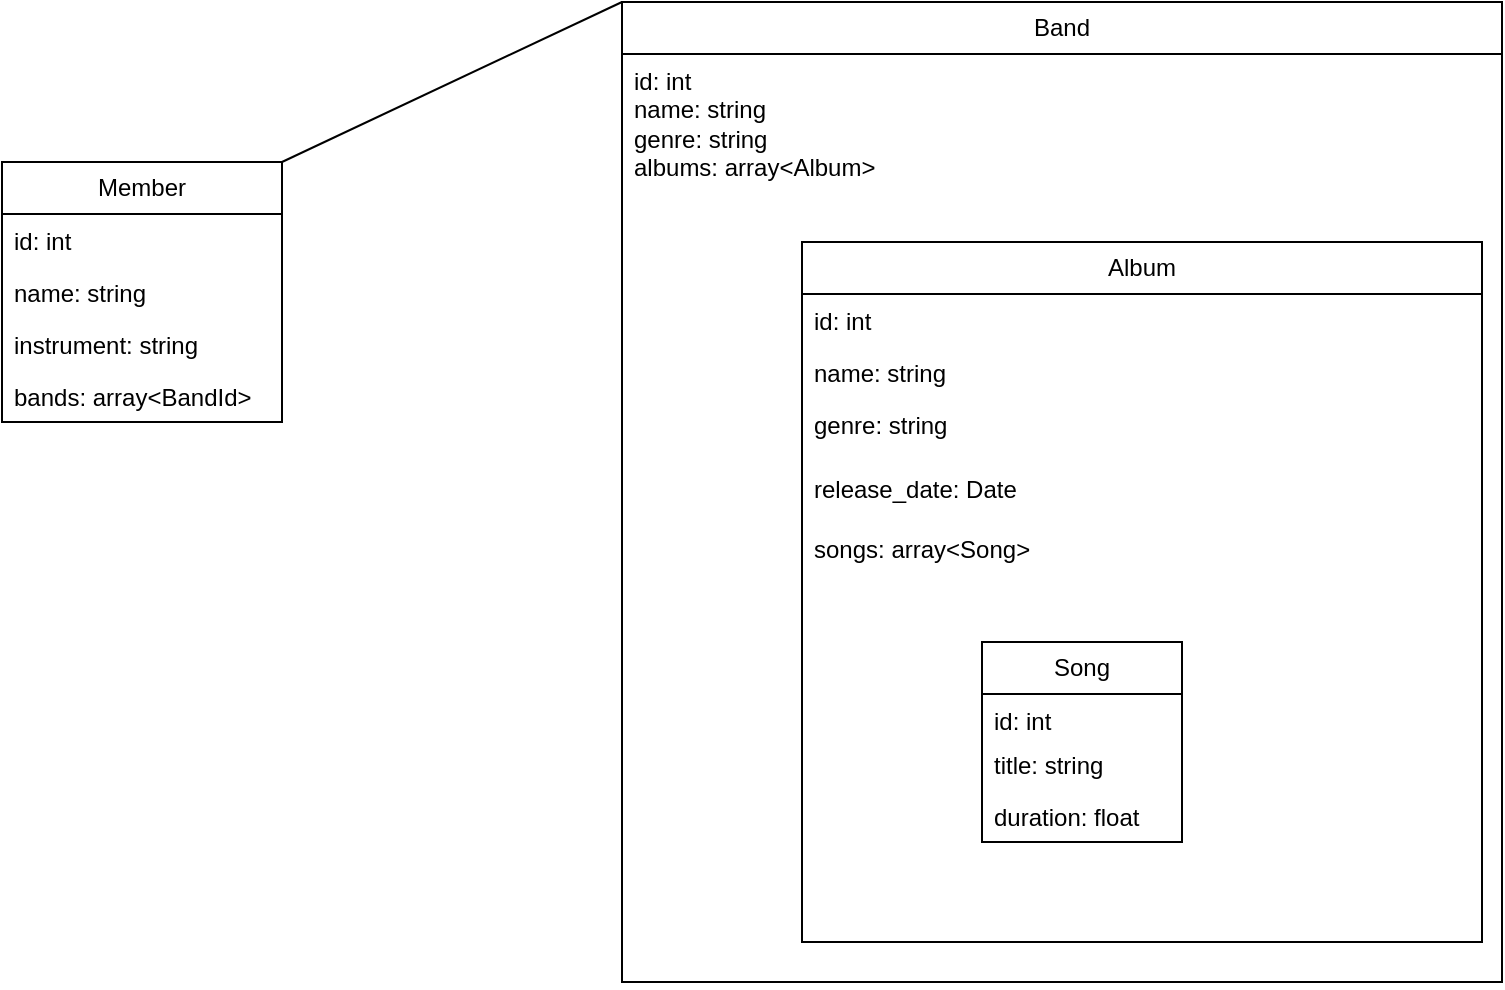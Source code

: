 <mxfile version="24.6.2" type="device">
  <diagram id="pOMA0dAY4TclVlCaUXvc" name="Page-1">
    <mxGraphModel dx="1050" dy="565" grid="1" gridSize="10" guides="1" tooltips="1" connect="1" arrows="1" fold="1" page="1" pageScale="1" pageWidth="827" pageHeight="1169" math="0" shadow="0">
      <root>
        <mxCell id="0" />
        <mxCell id="1" parent="0" />
        <mxCell id="aLihxoTJn38gpujzwYkv-1" value="Band" style="swimlane;fontStyle=0;childLayout=stackLayout;horizontal=1;startSize=26;fillColor=none;horizontalStack=0;resizeParent=1;resizeParentMax=0;resizeLast=0;collapsible=1;marginBottom=0;whiteSpace=wrap;html=1;" parent="1" vertex="1">
          <mxGeometry x="370" y="120" width="440" height="490" as="geometry" />
        </mxCell>
        <mxCell id="aLihxoTJn38gpujzwYkv-2" value="id: int&lt;div&gt;name: string&lt;/div&gt;&lt;div&gt;genre: string&lt;/div&gt;&lt;div&gt;albums: array&amp;lt;Album&amp;gt;&lt;/div&gt;" style="text;strokeColor=none;fillColor=none;align=left;verticalAlign=top;spacingLeft=4;spacingRight=4;overflow=hidden;rotatable=0;points=[[0,0.5],[1,0.5]];portConstraint=eastwest;whiteSpace=wrap;html=1;" parent="aLihxoTJn38gpujzwYkv-1" vertex="1">
          <mxGeometry y="26" width="440" height="464" as="geometry" />
        </mxCell>
        <mxCell id="aLihxoTJn38gpujzwYkv-10" value="Member" style="swimlane;fontStyle=0;childLayout=stackLayout;horizontal=1;startSize=26;fillColor=none;horizontalStack=0;resizeParent=1;resizeParentMax=0;resizeLast=0;collapsible=1;marginBottom=0;whiteSpace=wrap;html=1;" parent="1" vertex="1">
          <mxGeometry x="60" y="200" width="140" height="130" as="geometry" />
        </mxCell>
        <mxCell id="aLihxoTJn38gpujzwYkv-11" value="id: int" style="text;strokeColor=none;fillColor=none;align=left;verticalAlign=top;spacingLeft=4;spacingRight=4;overflow=hidden;rotatable=0;points=[[0,0.5],[1,0.5]];portConstraint=eastwest;whiteSpace=wrap;html=1;" parent="aLihxoTJn38gpujzwYkv-10" vertex="1">
          <mxGeometry y="26" width="140" height="26" as="geometry" />
        </mxCell>
        <mxCell id="aLihxoTJn38gpujzwYkv-12" value="name: string" style="text;strokeColor=none;fillColor=none;align=left;verticalAlign=top;spacingLeft=4;spacingRight=4;overflow=hidden;rotatable=0;points=[[0,0.5],[1,0.5]];portConstraint=eastwest;whiteSpace=wrap;html=1;" parent="aLihxoTJn38gpujzwYkv-10" vertex="1">
          <mxGeometry y="52" width="140" height="26" as="geometry" />
        </mxCell>
        <mxCell id="aLihxoTJn38gpujzwYkv-13" value="instrument: string" style="text;strokeColor=none;fillColor=none;align=left;verticalAlign=top;spacingLeft=4;spacingRight=4;overflow=hidden;rotatable=0;points=[[0,0.5],[1,0.5]];portConstraint=eastwest;whiteSpace=wrap;html=1;" parent="aLihxoTJn38gpujzwYkv-10" vertex="1">
          <mxGeometry y="78" width="140" height="26" as="geometry" />
        </mxCell>
        <mxCell id="u4UPcKlnpFxfahkxOzGu-7" value="bands: array&amp;lt;BandId&amp;gt;" style="text;strokeColor=none;fillColor=none;align=left;verticalAlign=top;spacingLeft=4;spacingRight=4;overflow=hidden;rotatable=0;points=[[0,0.5],[1,0.5]];portConstraint=eastwest;whiteSpace=wrap;html=1;" vertex="1" parent="aLihxoTJn38gpujzwYkv-10">
          <mxGeometry y="104" width="140" height="26" as="geometry" />
        </mxCell>
        <mxCell id="aLihxoTJn38gpujzwYkv-15" value="" style="endArrow=none;html=1;rounded=0;exitX=1;exitY=0;exitDx=0;exitDy=0;entryX=0;entryY=0;entryDx=0;entryDy=0;" parent="1" source="aLihxoTJn38gpujzwYkv-10" target="aLihxoTJn38gpujzwYkv-1" edge="1">
          <mxGeometry width="50" height="50" relative="1" as="geometry">
            <mxPoint x="390" y="320" as="sourcePoint" />
            <mxPoint x="440" y="270" as="targetPoint" />
          </mxGeometry>
        </mxCell>
        <mxCell id="aLihxoTJn38gpujzwYkv-6" value="Album" style="swimlane;fontStyle=0;childLayout=stackLayout;horizontal=1;startSize=26;fillColor=none;horizontalStack=0;resizeParent=1;resizeParentMax=0;resizeLast=0;collapsible=1;marginBottom=0;whiteSpace=wrap;html=1;" parent="1" vertex="1">
          <mxGeometry x="460" y="240" width="340" height="350" as="geometry" />
        </mxCell>
        <mxCell id="aLihxoTJn38gpujzwYkv-7" value="id: int" style="text;strokeColor=none;fillColor=none;align=left;verticalAlign=top;spacingLeft=4;spacingRight=4;overflow=hidden;rotatable=0;points=[[0,0.5],[1,0.5]];portConstraint=eastwest;whiteSpace=wrap;html=1;" parent="aLihxoTJn38gpujzwYkv-6" vertex="1">
          <mxGeometry y="26" width="340" height="26" as="geometry" />
        </mxCell>
        <mxCell id="aLihxoTJn38gpujzwYkv-8" value="name: string" style="text;strokeColor=none;fillColor=none;align=left;verticalAlign=top;spacingLeft=4;spacingRight=4;overflow=hidden;rotatable=0;points=[[0,0.5],[1,0.5]];portConstraint=eastwest;whiteSpace=wrap;html=1;" parent="aLihxoTJn38gpujzwYkv-6" vertex="1">
          <mxGeometry y="52" width="340" height="26" as="geometry" />
        </mxCell>
        <mxCell id="aLihxoTJn38gpujzwYkv-9" value="genre: string" style="text;strokeColor=none;fillColor=none;align=left;verticalAlign=top;spacingLeft=4;spacingRight=4;overflow=hidden;rotatable=0;points=[[0,0.5],[1,0.5]];portConstraint=eastwest;whiteSpace=wrap;html=1;" parent="aLihxoTJn38gpujzwYkv-6" vertex="1">
          <mxGeometry y="78" width="340" height="32" as="geometry" />
        </mxCell>
        <mxCell id="u4UPcKlnpFxfahkxOzGu-5" value="release_date: Date" style="text;strokeColor=none;fillColor=none;align=left;verticalAlign=top;spacingLeft=4;spacingRight=4;overflow=hidden;rotatable=0;points=[[0,0.5],[1,0.5]];portConstraint=eastwest;whiteSpace=wrap;html=1;" vertex="1" parent="aLihxoTJn38gpujzwYkv-6">
          <mxGeometry y="110" width="340" height="30" as="geometry" />
        </mxCell>
        <mxCell id="u4UPcKlnpFxfahkxOzGu-6" value="songs: array&amp;lt;Song&amp;gt;" style="text;strokeColor=none;fillColor=none;align=left;verticalAlign=top;spacingLeft=4;spacingRight=4;overflow=hidden;rotatable=0;points=[[0,0.5],[1,0.5]];portConstraint=eastwest;whiteSpace=wrap;html=1;" vertex="1" parent="aLihxoTJn38gpujzwYkv-6">
          <mxGeometry y="140" width="340" height="210" as="geometry" />
        </mxCell>
        <mxCell id="u4UPcKlnpFxfahkxOzGu-1" value="Song" style="swimlane;fontStyle=0;childLayout=stackLayout;horizontal=1;startSize=26;fillColor=none;horizontalStack=0;resizeParent=1;resizeParentMax=0;resizeLast=0;collapsible=1;marginBottom=0;whiteSpace=wrap;html=1;" vertex="1" parent="1">
          <mxGeometry x="550" y="440" width="100" height="100" as="geometry" />
        </mxCell>
        <mxCell id="u4UPcKlnpFxfahkxOzGu-2" value="id: int" style="text;strokeColor=none;fillColor=none;align=left;verticalAlign=top;spacingLeft=4;spacingRight=4;overflow=hidden;rotatable=0;points=[[0,0.5],[1,0.5]];portConstraint=eastwest;whiteSpace=wrap;html=1;" vertex="1" parent="u4UPcKlnpFxfahkxOzGu-1">
          <mxGeometry y="26" width="100" height="22" as="geometry" />
        </mxCell>
        <mxCell id="u4UPcKlnpFxfahkxOzGu-3" value="title: string" style="text;strokeColor=none;fillColor=none;align=left;verticalAlign=top;spacingLeft=4;spacingRight=4;overflow=hidden;rotatable=0;points=[[0,0.5],[1,0.5]];portConstraint=eastwest;whiteSpace=wrap;html=1;" vertex="1" parent="u4UPcKlnpFxfahkxOzGu-1">
          <mxGeometry y="48" width="100" height="26" as="geometry" />
        </mxCell>
        <mxCell id="u4UPcKlnpFxfahkxOzGu-4" value="duration: float" style="text;strokeColor=none;fillColor=none;align=left;verticalAlign=top;spacingLeft=4;spacingRight=4;overflow=hidden;rotatable=0;points=[[0,0.5],[1,0.5]];portConstraint=eastwest;whiteSpace=wrap;html=1;" vertex="1" parent="u4UPcKlnpFxfahkxOzGu-1">
          <mxGeometry y="74" width="100" height="26" as="geometry" />
        </mxCell>
      </root>
    </mxGraphModel>
  </diagram>
</mxfile>
